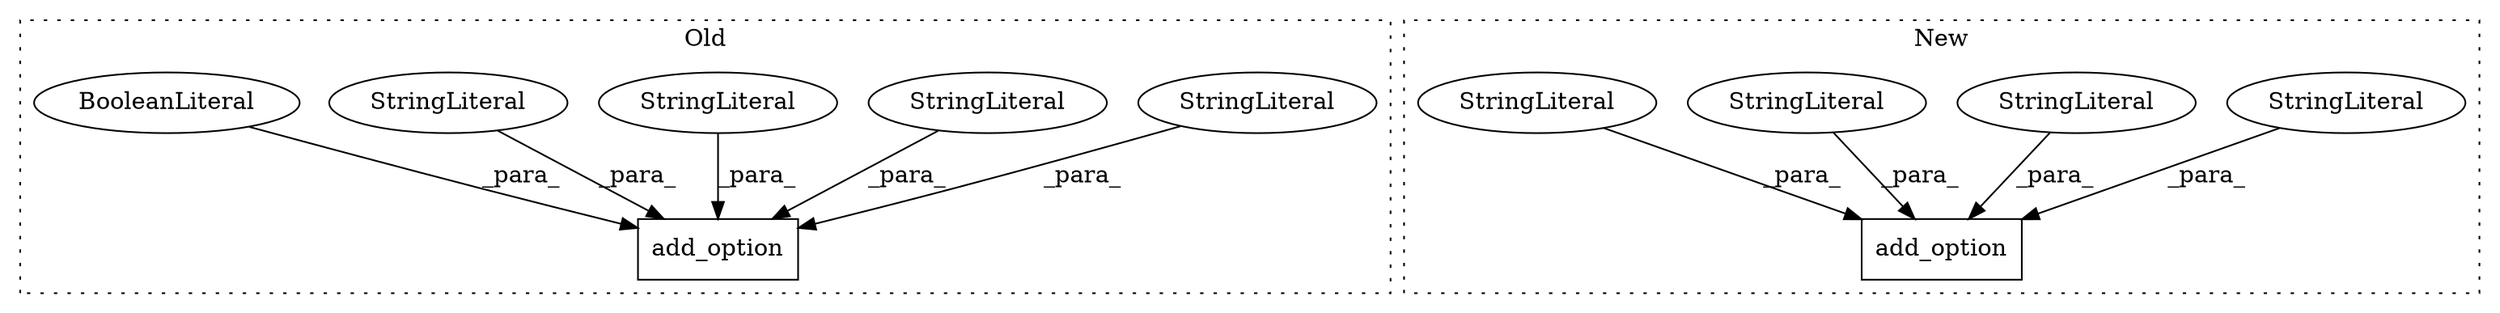 digraph G {
subgraph cluster0 {
1 [label="add_option" a="32" s="3183,3244" l="11,1" shape="box"];
4 [label="StringLiteral" a="45" s="3199" l="8" shape="ellipse"];
5 [label="StringLiteral" a="45" s="3194" l="4" shape="ellipse"];
6 [label="StringLiteral" a="45" s="3234" l="10" shape="ellipse"];
8 [label="StringLiteral" a="45" s="3222" l="5" shape="ellipse"];
11 [label="BooleanLiteral" a="9" s="3228" l="5" shape="ellipse"];
label = "Old";
style="dotted";
}
subgraph cluster1 {
2 [label="add_option" a="32" s="3857,3912" l="11,1" shape="box"];
3 [label="StringLiteral" a="45" s="3882" l="6" shape="ellipse"];
7 [label="StringLiteral" a="45" s="3895" l="17" shape="ellipse"];
9 [label="StringLiteral" a="45" s="3868" l="4" shape="ellipse"];
10 [label="StringLiteral" a="45" s="3873" l="8" shape="ellipse"];
label = "New";
style="dotted";
}
3 -> 2 [label="_para_"];
4 -> 1 [label="_para_"];
5 -> 1 [label="_para_"];
6 -> 1 [label="_para_"];
7 -> 2 [label="_para_"];
8 -> 1 [label="_para_"];
9 -> 2 [label="_para_"];
10 -> 2 [label="_para_"];
11 -> 1 [label="_para_"];
}